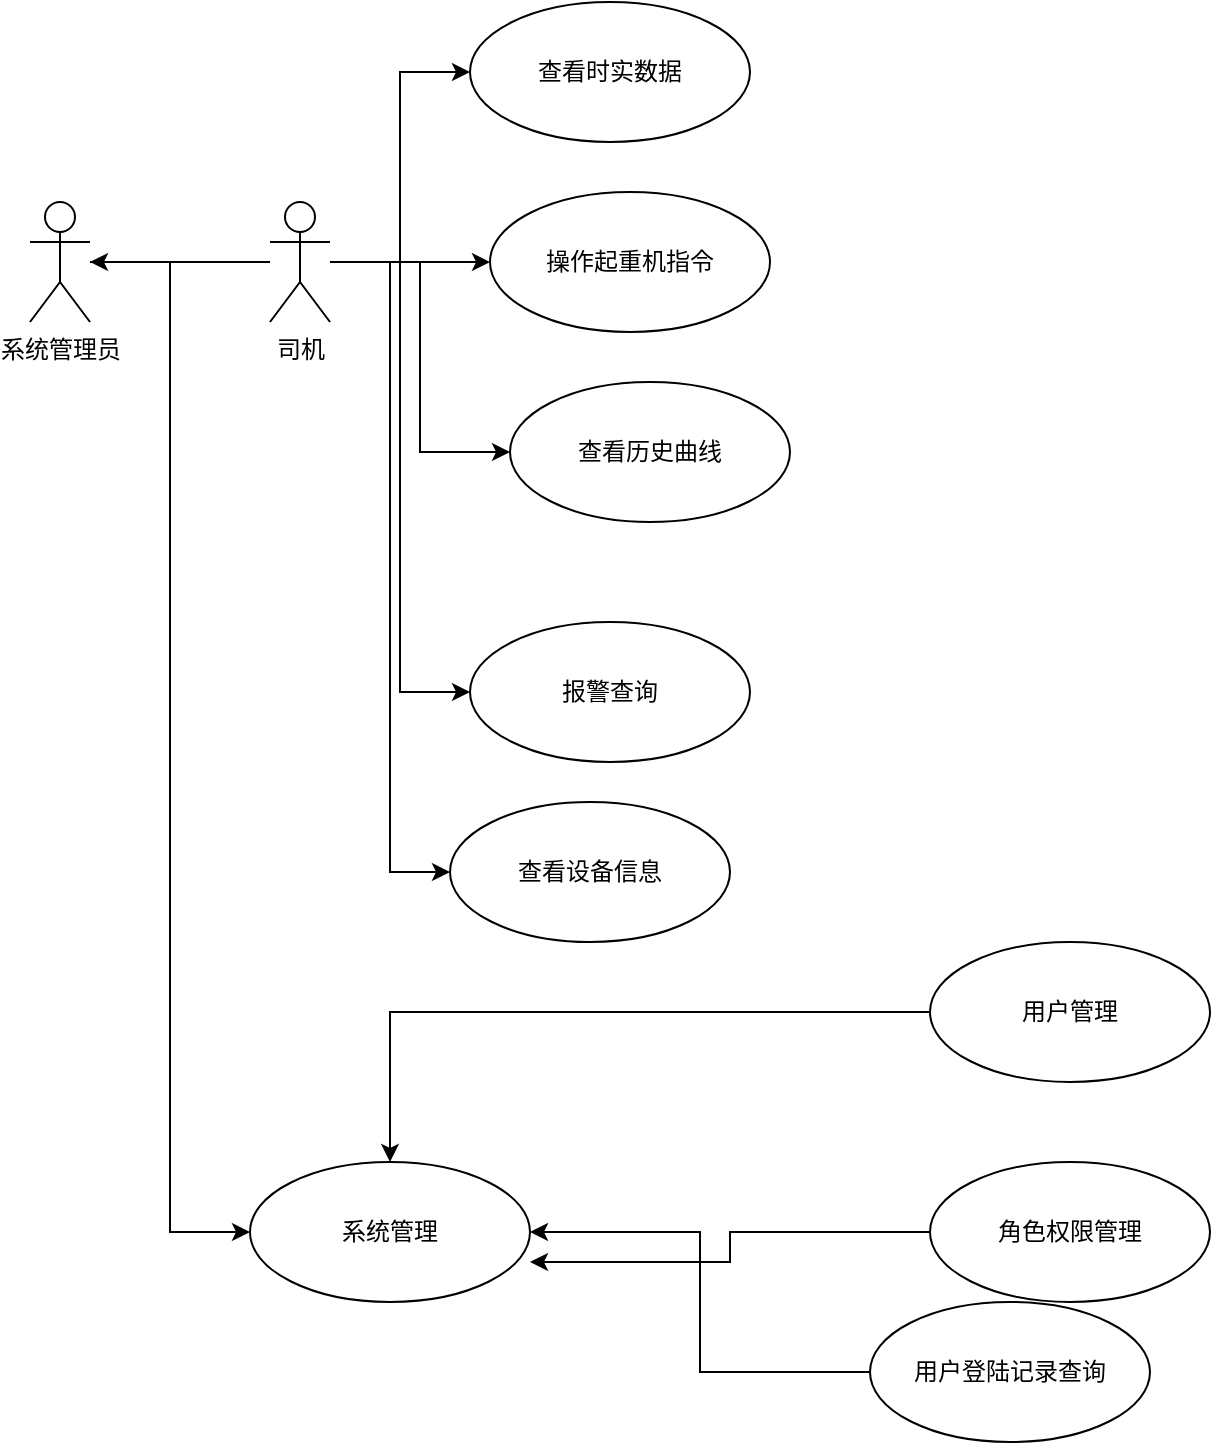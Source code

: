 <mxfile version="12.2.6" type="github" pages="1">
  <diagram id="PHI8nSIPwj0EIiqoOsxo" name="Page-1">
    <mxGraphModel dx="1024" dy="534" grid="1" gridSize="10" guides="1" tooltips="1" connect="1" arrows="1" fold="1" page="1" pageScale="1" pageWidth="827" pageHeight="1169" math="0" shadow="0">
      <root>
        <mxCell id="0"/>
        <mxCell id="1" parent="0"/>
        <mxCell id="dSZWnEjeuw55veMjcqep-15" style="edgeStyle=orthogonalEdgeStyle;rounded=0;orthogonalLoop=1;jettySize=auto;html=1;" parent="1" source="dSZWnEjeuw55veMjcqep-1" edge="1">
          <mxGeometry relative="1" as="geometry">
            <mxPoint x="50" y="180" as="targetPoint"/>
          </mxGeometry>
        </mxCell>
        <mxCell id="dSZWnEjeuw55veMjcqep-20" style="edgeStyle=orthogonalEdgeStyle;rounded=0;orthogonalLoop=1;jettySize=auto;html=1;entryX=0;entryY=0.5;entryDx=0;entryDy=0;" parent="1" source="dSZWnEjeuw55veMjcqep-1" target="dSZWnEjeuw55veMjcqep-8" edge="1">
          <mxGeometry relative="1" as="geometry"/>
        </mxCell>
        <mxCell id="dSZWnEjeuw55veMjcqep-21" style="edgeStyle=orthogonalEdgeStyle;rounded=0;orthogonalLoop=1;jettySize=auto;html=1;entryX=0;entryY=0.5;entryDx=0;entryDy=0;" parent="1" source="dSZWnEjeuw55veMjcqep-1" target="dSZWnEjeuw55veMjcqep-9" edge="1">
          <mxGeometry relative="1" as="geometry"/>
        </mxCell>
        <mxCell id="dSZWnEjeuw55veMjcqep-22" style="edgeStyle=orthogonalEdgeStyle;rounded=0;orthogonalLoop=1;jettySize=auto;html=1;entryX=0;entryY=0.5;entryDx=0;entryDy=0;" parent="1" source="dSZWnEjeuw55veMjcqep-1" target="dSZWnEjeuw55veMjcqep-10" edge="1">
          <mxGeometry relative="1" as="geometry"/>
        </mxCell>
        <mxCell id="dSZWnEjeuw55veMjcqep-23" style="edgeStyle=orthogonalEdgeStyle;rounded=0;orthogonalLoop=1;jettySize=auto;html=1;entryX=0;entryY=0.5;entryDx=0;entryDy=0;" parent="1" source="dSZWnEjeuw55veMjcqep-1" target="dSZWnEjeuw55veMjcqep-11" edge="1">
          <mxGeometry relative="1" as="geometry"/>
        </mxCell>
        <mxCell id="fcmDZlEdB_9TqHtPRfNw-8" style="edgeStyle=orthogonalEdgeStyle;rounded=0;orthogonalLoop=1;jettySize=auto;html=1;entryX=0;entryY=0.5;entryDx=0;entryDy=0;" edge="1" parent="1" source="dSZWnEjeuw55veMjcqep-1" target="fcmDZlEdB_9TqHtPRfNw-7">
          <mxGeometry relative="1" as="geometry"/>
        </mxCell>
        <mxCell id="dSZWnEjeuw55veMjcqep-1" value="司机" style="shape=umlActor;verticalLabelPosition=bottom;labelBackgroundColor=#ffffff;verticalAlign=top;html=1;" parent="1" vertex="1">
          <mxGeometry x="140" y="150" width="30" height="60" as="geometry"/>
        </mxCell>
        <mxCell id="dSZWnEjeuw55veMjcqep-8" value="查看时实数据" style="ellipse;whiteSpace=wrap;html=1;" parent="1" vertex="1">
          <mxGeometry x="240" y="50" width="140" height="70" as="geometry"/>
        </mxCell>
        <mxCell id="dSZWnEjeuw55veMjcqep-9" value="操作起重机指令" style="ellipse;whiteSpace=wrap;html=1;" parent="1" vertex="1">
          <mxGeometry x="250" y="145" width="140" height="70" as="geometry"/>
        </mxCell>
        <mxCell id="dSZWnEjeuw55veMjcqep-10" value="查看历史曲线" style="ellipse;whiteSpace=wrap;html=1;" parent="1" vertex="1">
          <mxGeometry x="260" y="240" width="140" height="70" as="geometry"/>
        </mxCell>
        <mxCell id="dSZWnEjeuw55veMjcqep-11" value="报警查询" style="ellipse;whiteSpace=wrap;html=1;" parent="1" vertex="1">
          <mxGeometry x="240" y="360" width="140" height="70" as="geometry"/>
        </mxCell>
        <mxCell id="dSZWnEjeuw55veMjcqep-25" style="edgeStyle=orthogonalEdgeStyle;rounded=0;orthogonalLoop=1;jettySize=auto;html=1;entryX=0;entryY=0.5;entryDx=0;entryDy=0;" parent="1" source="dSZWnEjeuw55veMjcqep-13" target="dSZWnEjeuw55veMjcqep-24" edge="1">
          <mxGeometry relative="1" as="geometry"/>
        </mxCell>
        <mxCell id="dSZWnEjeuw55veMjcqep-13" value="系统管理员" style="shape=umlActor;verticalLabelPosition=bottom;labelBackgroundColor=#ffffff;verticalAlign=top;html=1;" parent="1" vertex="1">
          <mxGeometry x="20" y="150" width="30" height="60" as="geometry"/>
        </mxCell>
        <mxCell id="dSZWnEjeuw55veMjcqep-24" value="系统管理" style="ellipse;whiteSpace=wrap;html=1;" parent="1" vertex="1">
          <mxGeometry x="130" y="630" width="140" height="70" as="geometry"/>
        </mxCell>
        <mxCell id="fcmDZlEdB_9TqHtPRfNw-4" style="edgeStyle=orthogonalEdgeStyle;rounded=0;orthogonalLoop=1;jettySize=auto;html=1;" edge="1" parent="1" source="fcmDZlEdB_9TqHtPRfNw-1" target="dSZWnEjeuw55veMjcqep-24">
          <mxGeometry relative="1" as="geometry"/>
        </mxCell>
        <mxCell id="fcmDZlEdB_9TqHtPRfNw-1" value="用户管理" style="ellipse;whiteSpace=wrap;html=1;" vertex="1" parent="1">
          <mxGeometry x="470" y="520" width="140" height="70" as="geometry"/>
        </mxCell>
        <mxCell id="fcmDZlEdB_9TqHtPRfNw-5" style="edgeStyle=orthogonalEdgeStyle;rounded=0;orthogonalLoop=1;jettySize=auto;html=1;entryX=1;entryY=0.714;entryDx=0;entryDy=0;entryPerimeter=0;" edge="1" parent="1" source="fcmDZlEdB_9TqHtPRfNw-2" target="dSZWnEjeuw55veMjcqep-24">
          <mxGeometry relative="1" as="geometry"/>
        </mxCell>
        <mxCell id="fcmDZlEdB_9TqHtPRfNw-2" value="角色权限管理" style="ellipse;whiteSpace=wrap;html=1;" vertex="1" parent="1">
          <mxGeometry x="470" y="630" width="140" height="70" as="geometry"/>
        </mxCell>
        <mxCell id="fcmDZlEdB_9TqHtPRfNw-6" style="edgeStyle=orthogonalEdgeStyle;rounded=0;orthogonalLoop=1;jettySize=auto;html=1;" edge="1" parent="1" source="fcmDZlEdB_9TqHtPRfNw-3" target="dSZWnEjeuw55veMjcqep-24">
          <mxGeometry relative="1" as="geometry"/>
        </mxCell>
        <mxCell id="fcmDZlEdB_9TqHtPRfNw-3" value="用户登陆记录查询" style="ellipse;whiteSpace=wrap;html=1;" vertex="1" parent="1">
          <mxGeometry x="440" y="700" width="140" height="70" as="geometry"/>
        </mxCell>
        <mxCell id="fcmDZlEdB_9TqHtPRfNw-7" value="查看设备信息" style="ellipse;whiteSpace=wrap;html=1;" vertex="1" parent="1">
          <mxGeometry x="230" y="450" width="140" height="70" as="geometry"/>
        </mxCell>
      </root>
    </mxGraphModel>
  </diagram>
</mxfile>
